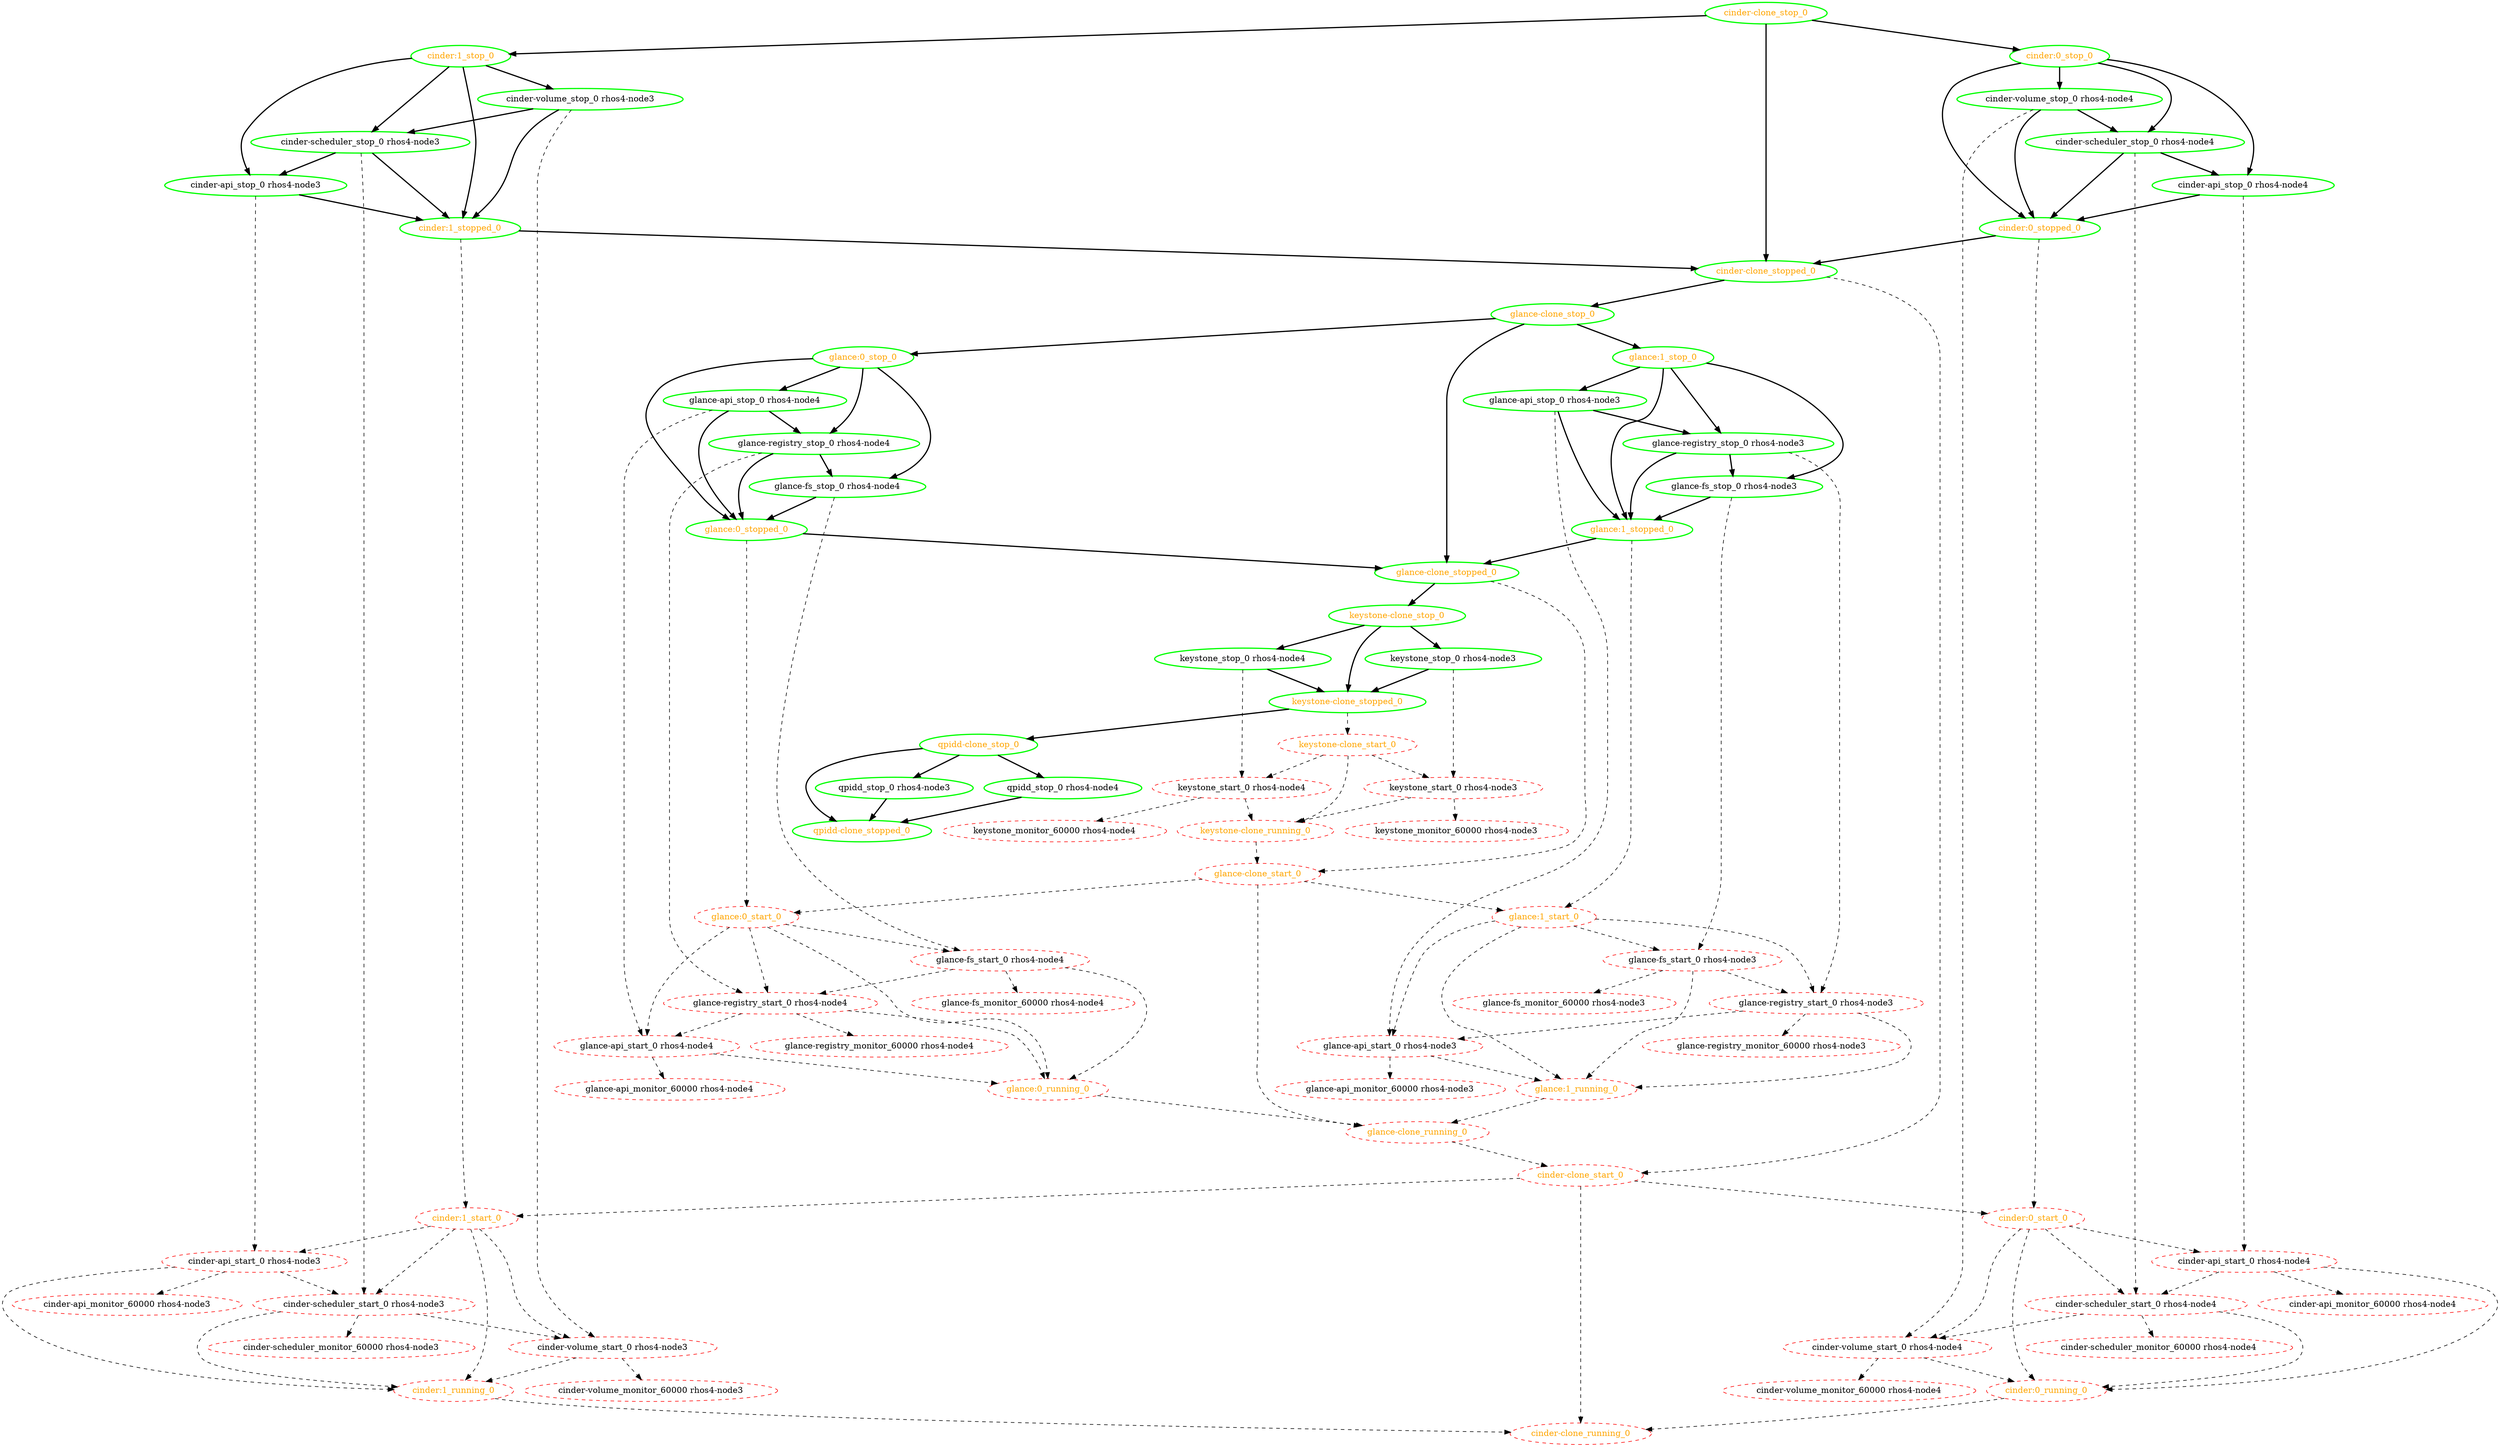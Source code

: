 digraph "g" {
"cinder-api_monitor_60000 rhos4-node3" [ style=dashed color="red" fontcolor="black"]
"cinder-api_monitor_60000 rhos4-node4" [ style=dashed color="red" fontcolor="black"]
"cinder-api_start_0 rhos4-node3" -> "cinder-api_monitor_60000 rhos4-node3" [ style = dashed]
"cinder-api_start_0 rhos4-node3" -> "cinder-scheduler_start_0 rhos4-node3" [ style = dashed]
"cinder-api_start_0 rhos4-node3" -> "cinder:1_running_0" [ style = dashed]
"cinder-api_start_0 rhos4-node3" [ style=dashed color="red" fontcolor="black"]
"cinder-api_start_0 rhos4-node4" -> "cinder-api_monitor_60000 rhos4-node4" [ style = dashed]
"cinder-api_start_0 rhos4-node4" -> "cinder-scheduler_start_0 rhos4-node4" [ style = dashed]
"cinder-api_start_0 rhos4-node4" -> "cinder:0_running_0" [ style = dashed]
"cinder-api_start_0 rhos4-node4" [ style=dashed color="red" fontcolor="black"]
"cinder-api_stop_0 rhos4-node3" -> "cinder-api_start_0 rhos4-node3" [ style = dashed]
"cinder-api_stop_0 rhos4-node3" -> "cinder:1_stopped_0" [ style = bold]
"cinder-api_stop_0 rhos4-node3" [ style=bold color="green" fontcolor="black"]
"cinder-api_stop_0 rhos4-node4" -> "cinder-api_start_0 rhos4-node4" [ style = dashed]
"cinder-api_stop_0 rhos4-node4" -> "cinder:0_stopped_0" [ style = bold]
"cinder-api_stop_0 rhos4-node4" [ style=bold color="green" fontcolor="black"]
"cinder-clone_running_0" [ style=dashed color="red" fontcolor="orange"]
"cinder-clone_start_0" -> "cinder-clone_running_0" [ style = dashed]
"cinder-clone_start_0" -> "cinder:0_start_0" [ style = dashed]
"cinder-clone_start_0" -> "cinder:1_start_0" [ style = dashed]
"cinder-clone_start_0" [ style=dashed color="red" fontcolor="orange"]
"cinder-clone_stop_0" -> "cinder-clone_stopped_0" [ style = bold]
"cinder-clone_stop_0" -> "cinder:0_stop_0" [ style = bold]
"cinder-clone_stop_0" -> "cinder:1_stop_0" [ style = bold]
"cinder-clone_stop_0" [ style=bold color="green" fontcolor="orange"]
"cinder-clone_stopped_0" -> "cinder-clone_start_0" [ style = dashed]
"cinder-clone_stopped_0" -> "glance-clone_stop_0" [ style = bold]
"cinder-clone_stopped_0" [ style=bold color="green" fontcolor="orange"]
"cinder-scheduler_monitor_60000 rhos4-node3" [ style=dashed color="red" fontcolor="black"]
"cinder-scheduler_monitor_60000 rhos4-node4" [ style=dashed color="red" fontcolor="black"]
"cinder-scheduler_start_0 rhos4-node3" -> "cinder-scheduler_monitor_60000 rhos4-node3" [ style = dashed]
"cinder-scheduler_start_0 rhos4-node3" -> "cinder-volume_start_0 rhos4-node3" [ style = dashed]
"cinder-scheduler_start_0 rhos4-node3" -> "cinder:1_running_0" [ style = dashed]
"cinder-scheduler_start_0 rhos4-node3" [ style=dashed color="red" fontcolor="black"]
"cinder-scheduler_start_0 rhos4-node4" -> "cinder-scheduler_monitor_60000 rhos4-node4" [ style = dashed]
"cinder-scheduler_start_0 rhos4-node4" -> "cinder-volume_start_0 rhos4-node4" [ style = dashed]
"cinder-scheduler_start_0 rhos4-node4" -> "cinder:0_running_0" [ style = dashed]
"cinder-scheduler_start_0 rhos4-node4" [ style=dashed color="red" fontcolor="black"]
"cinder-scheduler_stop_0 rhos4-node3" -> "cinder-api_stop_0 rhos4-node3" [ style = bold]
"cinder-scheduler_stop_0 rhos4-node3" -> "cinder-scheduler_start_0 rhos4-node3" [ style = dashed]
"cinder-scheduler_stop_0 rhos4-node3" -> "cinder:1_stopped_0" [ style = bold]
"cinder-scheduler_stop_0 rhos4-node3" [ style=bold color="green" fontcolor="black"]
"cinder-scheduler_stop_0 rhos4-node4" -> "cinder-api_stop_0 rhos4-node4" [ style = bold]
"cinder-scheduler_stop_0 rhos4-node4" -> "cinder-scheduler_start_0 rhos4-node4" [ style = dashed]
"cinder-scheduler_stop_0 rhos4-node4" -> "cinder:0_stopped_0" [ style = bold]
"cinder-scheduler_stop_0 rhos4-node4" [ style=bold color="green" fontcolor="black"]
"cinder-volume_monitor_60000 rhos4-node3" [ style=dashed color="red" fontcolor="black"]
"cinder-volume_monitor_60000 rhos4-node4" [ style=dashed color="red" fontcolor="black"]
"cinder-volume_start_0 rhos4-node3" -> "cinder-volume_monitor_60000 rhos4-node3" [ style = dashed]
"cinder-volume_start_0 rhos4-node3" -> "cinder:1_running_0" [ style = dashed]
"cinder-volume_start_0 rhos4-node3" [ style=dashed color="red" fontcolor="black"]
"cinder-volume_start_0 rhos4-node4" -> "cinder-volume_monitor_60000 rhos4-node4" [ style = dashed]
"cinder-volume_start_0 rhos4-node4" -> "cinder:0_running_0" [ style = dashed]
"cinder-volume_start_0 rhos4-node4" [ style=dashed color="red" fontcolor="black"]
"cinder-volume_stop_0 rhos4-node3" -> "cinder-scheduler_stop_0 rhos4-node3" [ style = bold]
"cinder-volume_stop_0 rhos4-node3" -> "cinder-volume_start_0 rhos4-node3" [ style = dashed]
"cinder-volume_stop_0 rhos4-node3" -> "cinder:1_stopped_0" [ style = bold]
"cinder-volume_stop_0 rhos4-node3" [ style=bold color="green" fontcolor="black"]
"cinder-volume_stop_0 rhos4-node4" -> "cinder-scheduler_stop_0 rhos4-node4" [ style = bold]
"cinder-volume_stop_0 rhos4-node4" -> "cinder-volume_start_0 rhos4-node4" [ style = dashed]
"cinder-volume_stop_0 rhos4-node4" -> "cinder:0_stopped_0" [ style = bold]
"cinder-volume_stop_0 rhos4-node4" [ style=bold color="green" fontcolor="black"]
"cinder:0_running_0" -> "cinder-clone_running_0" [ style = dashed]
"cinder:0_running_0" [ style=dashed color="red" fontcolor="orange"]
"cinder:0_start_0" -> "cinder-api_start_0 rhos4-node4" [ style = dashed]
"cinder:0_start_0" -> "cinder-scheduler_start_0 rhos4-node4" [ style = dashed]
"cinder:0_start_0" -> "cinder-volume_start_0 rhos4-node4" [ style = dashed]
"cinder:0_start_0" -> "cinder:0_running_0" [ style = dashed]
"cinder:0_start_0" [ style=dashed color="red" fontcolor="orange"]
"cinder:0_stop_0" -> "cinder-api_stop_0 rhos4-node4" [ style = bold]
"cinder:0_stop_0" -> "cinder-scheduler_stop_0 rhos4-node4" [ style = bold]
"cinder:0_stop_0" -> "cinder-volume_stop_0 rhos4-node4" [ style = bold]
"cinder:0_stop_0" -> "cinder:0_stopped_0" [ style = bold]
"cinder:0_stop_0" [ style=bold color="green" fontcolor="orange"]
"cinder:0_stopped_0" -> "cinder-clone_stopped_0" [ style = bold]
"cinder:0_stopped_0" -> "cinder:0_start_0" [ style = dashed]
"cinder:0_stopped_0" [ style=bold color="green" fontcolor="orange"]
"cinder:1_running_0" -> "cinder-clone_running_0" [ style = dashed]
"cinder:1_running_0" [ style=dashed color="red" fontcolor="orange"]
"cinder:1_start_0" -> "cinder-api_start_0 rhos4-node3" [ style = dashed]
"cinder:1_start_0" -> "cinder-scheduler_start_0 rhos4-node3" [ style = dashed]
"cinder:1_start_0" -> "cinder-volume_start_0 rhos4-node3" [ style = dashed]
"cinder:1_start_0" -> "cinder:1_running_0" [ style = dashed]
"cinder:1_start_0" [ style=dashed color="red" fontcolor="orange"]
"cinder:1_stop_0" -> "cinder-api_stop_0 rhos4-node3" [ style = bold]
"cinder:1_stop_0" -> "cinder-scheduler_stop_0 rhos4-node3" [ style = bold]
"cinder:1_stop_0" -> "cinder-volume_stop_0 rhos4-node3" [ style = bold]
"cinder:1_stop_0" -> "cinder:1_stopped_0" [ style = bold]
"cinder:1_stop_0" [ style=bold color="green" fontcolor="orange"]
"cinder:1_stopped_0" -> "cinder-clone_stopped_0" [ style = bold]
"cinder:1_stopped_0" -> "cinder:1_start_0" [ style = dashed]
"cinder:1_stopped_0" [ style=bold color="green" fontcolor="orange"]
"glance-api_monitor_60000 rhos4-node3" [ style=dashed color="red" fontcolor="black"]
"glance-api_monitor_60000 rhos4-node4" [ style=dashed color="red" fontcolor="black"]
"glance-api_start_0 rhos4-node3" -> "glance-api_monitor_60000 rhos4-node3" [ style = dashed]
"glance-api_start_0 rhos4-node3" -> "glance:1_running_0" [ style = dashed]
"glance-api_start_0 rhos4-node3" [ style=dashed color="red" fontcolor="black"]
"glance-api_start_0 rhos4-node4" -> "glance-api_monitor_60000 rhos4-node4" [ style = dashed]
"glance-api_start_0 rhos4-node4" -> "glance:0_running_0" [ style = dashed]
"glance-api_start_0 rhos4-node4" [ style=dashed color="red" fontcolor="black"]
"glance-api_stop_0 rhos4-node3" -> "glance-api_start_0 rhos4-node3" [ style = dashed]
"glance-api_stop_0 rhos4-node3" -> "glance-registry_stop_0 rhos4-node3" [ style = bold]
"glance-api_stop_0 rhos4-node3" -> "glance:1_stopped_0" [ style = bold]
"glance-api_stop_0 rhos4-node3" [ style=bold color="green" fontcolor="black"]
"glance-api_stop_0 rhos4-node4" -> "glance-api_start_0 rhos4-node4" [ style = dashed]
"glance-api_stop_0 rhos4-node4" -> "glance-registry_stop_0 rhos4-node4" [ style = bold]
"glance-api_stop_0 rhos4-node4" -> "glance:0_stopped_0" [ style = bold]
"glance-api_stop_0 rhos4-node4" [ style=bold color="green" fontcolor="black"]
"glance-clone_running_0" -> "cinder-clone_start_0" [ style = dashed]
"glance-clone_running_0" [ style=dashed color="red" fontcolor="orange"]
"glance-clone_start_0" -> "glance-clone_running_0" [ style = dashed]
"glance-clone_start_0" -> "glance:0_start_0" [ style = dashed]
"glance-clone_start_0" -> "glance:1_start_0" [ style = dashed]
"glance-clone_start_0" [ style=dashed color="red" fontcolor="orange"]
"glance-clone_stop_0" -> "glance-clone_stopped_0" [ style = bold]
"glance-clone_stop_0" -> "glance:0_stop_0" [ style = bold]
"glance-clone_stop_0" -> "glance:1_stop_0" [ style = bold]
"glance-clone_stop_0" [ style=bold color="green" fontcolor="orange"]
"glance-clone_stopped_0" -> "glance-clone_start_0" [ style = dashed]
"glance-clone_stopped_0" -> "keystone-clone_stop_0" [ style = bold]
"glance-clone_stopped_0" [ style=bold color="green" fontcolor="orange"]
"glance-fs_monitor_60000 rhos4-node3" [ style=dashed color="red" fontcolor="black"]
"glance-fs_monitor_60000 rhos4-node4" [ style=dashed color="red" fontcolor="black"]
"glance-fs_start_0 rhos4-node3" -> "glance-fs_monitor_60000 rhos4-node3" [ style = dashed]
"glance-fs_start_0 rhos4-node3" -> "glance-registry_start_0 rhos4-node3" [ style = dashed]
"glance-fs_start_0 rhos4-node3" -> "glance:1_running_0" [ style = dashed]
"glance-fs_start_0 rhos4-node3" [ style=dashed color="red" fontcolor="black"]
"glance-fs_start_0 rhos4-node4" -> "glance-fs_monitor_60000 rhos4-node4" [ style = dashed]
"glance-fs_start_0 rhos4-node4" -> "glance-registry_start_0 rhos4-node4" [ style = dashed]
"glance-fs_start_0 rhos4-node4" -> "glance:0_running_0" [ style = dashed]
"glance-fs_start_0 rhos4-node4" [ style=dashed color="red" fontcolor="black"]
"glance-fs_stop_0 rhos4-node3" -> "glance-fs_start_0 rhos4-node3" [ style = dashed]
"glance-fs_stop_0 rhos4-node3" -> "glance:1_stopped_0" [ style = bold]
"glance-fs_stop_0 rhos4-node3" [ style=bold color="green" fontcolor="black"]
"glance-fs_stop_0 rhos4-node4" -> "glance-fs_start_0 rhos4-node4" [ style = dashed]
"glance-fs_stop_0 rhos4-node4" -> "glance:0_stopped_0" [ style = bold]
"glance-fs_stop_0 rhos4-node4" [ style=bold color="green" fontcolor="black"]
"glance-registry_monitor_60000 rhos4-node3" [ style=dashed color="red" fontcolor="black"]
"glance-registry_monitor_60000 rhos4-node4" [ style=dashed color="red" fontcolor="black"]
"glance-registry_start_0 rhos4-node3" -> "glance-api_start_0 rhos4-node3" [ style = dashed]
"glance-registry_start_0 rhos4-node3" -> "glance-registry_monitor_60000 rhos4-node3" [ style = dashed]
"glance-registry_start_0 rhos4-node3" -> "glance:1_running_0" [ style = dashed]
"glance-registry_start_0 rhos4-node3" [ style=dashed color="red" fontcolor="black"]
"glance-registry_start_0 rhos4-node4" -> "glance-api_start_0 rhos4-node4" [ style = dashed]
"glance-registry_start_0 rhos4-node4" -> "glance-registry_monitor_60000 rhos4-node4" [ style = dashed]
"glance-registry_start_0 rhos4-node4" -> "glance:0_running_0" [ style = dashed]
"glance-registry_start_0 rhos4-node4" [ style=dashed color="red" fontcolor="black"]
"glance-registry_stop_0 rhos4-node3" -> "glance-fs_stop_0 rhos4-node3" [ style = bold]
"glance-registry_stop_0 rhos4-node3" -> "glance-registry_start_0 rhos4-node3" [ style = dashed]
"glance-registry_stop_0 rhos4-node3" -> "glance:1_stopped_0" [ style = bold]
"glance-registry_stop_0 rhos4-node3" [ style=bold color="green" fontcolor="black"]
"glance-registry_stop_0 rhos4-node4" -> "glance-fs_stop_0 rhos4-node4" [ style = bold]
"glance-registry_stop_0 rhos4-node4" -> "glance-registry_start_0 rhos4-node4" [ style = dashed]
"glance-registry_stop_0 rhos4-node4" -> "glance:0_stopped_0" [ style = bold]
"glance-registry_stop_0 rhos4-node4" [ style=bold color="green" fontcolor="black"]
"glance:0_running_0" -> "glance-clone_running_0" [ style = dashed]
"glance:0_running_0" [ style=dashed color="red" fontcolor="orange"]
"glance:0_start_0" -> "glance-api_start_0 rhos4-node4" [ style = dashed]
"glance:0_start_0" -> "glance-fs_start_0 rhos4-node4" [ style = dashed]
"glance:0_start_0" -> "glance-registry_start_0 rhos4-node4" [ style = dashed]
"glance:0_start_0" -> "glance:0_running_0" [ style = dashed]
"glance:0_start_0" [ style=dashed color="red" fontcolor="orange"]
"glance:0_stop_0" -> "glance-api_stop_0 rhos4-node4" [ style = bold]
"glance:0_stop_0" -> "glance-fs_stop_0 rhos4-node4" [ style = bold]
"glance:0_stop_0" -> "glance-registry_stop_0 rhos4-node4" [ style = bold]
"glance:0_stop_0" -> "glance:0_stopped_0" [ style = bold]
"glance:0_stop_0" [ style=bold color="green" fontcolor="orange"]
"glance:0_stopped_0" -> "glance-clone_stopped_0" [ style = bold]
"glance:0_stopped_0" -> "glance:0_start_0" [ style = dashed]
"glance:0_stopped_0" [ style=bold color="green" fontcolor="orange"]
"glance:1_running_0" -> "glance-clone_running_0" [ style = dashed]
"glance:1_running_0" [ style=dashed color="red" fontcolor="orange"]
"glance:1_start_0" -> "glance-api_start_0 rhos4-node3" [ style = dashed]
"glance:1_start_0" -> "glance-fs_start_0 rhos4-node3" [ style = dashed]
"glance:1_start_0" -> "glance-registry_start_0 rhos4-node3" [ style = dashed]
"glance:1_start_0" -> "glance:1_running_0" [ style = dashed]
"glance:1_start_0" [ style=dashed color="red" fontcolor="orange"]
"glance:1_stop_0" -> "glance-api_stop_0 rhos4-node3" [ style = bold]
"glance:1_stop_0" -> "glance-fs_stop_0 rhos4-node3" [ style = bold]
"glance:1_stop_0" -> "glance-registry_stop_0 rhos4-node3" [ style = bold]
"glance:1_stop_0" -> "glance:1_stopped_0" [ style = bold]
"glance:1_stop_0" [ style=bold color="green" fontcolor="orange"]
"glance:1_stopped_0" -> "glance-clone_stopped_0" [ style = bold]
"glance:1_stopped_0" -> "glance:1_start_0" [ style = dashed]
"glance:1_stopped_0" [ style=bold color="green" fontcolor="orange"]
"keystone-clone_running_0" -> "glance-clone_start_0" [ style = dashed]
"keystone-clone_running_0" [ style=dashed color="red" fontcolor="orange"]
"keystone-clone_start_0" -> "keystone-clone_running_0" [ style = dashed]
"keystone-clone_start_0" -> "keystone_start_0 rhos4-node3" [ style = dashed]
"keystone-clone_start_0" -> "keystone_start_0 rhos4-node4" [ style = dashed]
"keystone-clone_start_0" [ style=dashed color="red" fontcolor="orange"]
"keystone-clone_stop_0" -> "keystone-clone_stopped_0" [ style = bold]
"keystone-clone_stop_0" -> "keystone_stop_0 rhos4-node3" [ style = bold]
"keystone-clone_stop_0" -> "keystone_stop_0 rhos4-node4" [ style = bold]
"keystone-clone_stop_0" [ style=bold color="green" fontcolor="orange"]
"keystone-clone_stopped_0" -> "keystone-clone_start_0" [ style = dashed]
"keystone-clone_stopped_0" -> "qpidd-clone_stop_0" [ style = bold]
"keystone-clone_stopped_0" [ style=bold color="green" fontcolor="orange"]
"keystone_monitor_60000 rhos4-node3" [ style=dashed color="red" fontcolor="black"]
"keystone_monitor_60000 rhos4-node4" [ style=dashed color="red" fontcolor="black"]
"keystone_start_0 rhos4-node3" -> "keystone-clone_running_0" [ style = dashed]
"keystone_start_0 rhos4-node3" -> "keystone_monitor_60000 rhos4-node3" [ style = dashed]
"keystone_start_0 rhos4-node3" [ style=dashed color="red" fontcolor="black"]
"keystone_start_0 rhos4-node4" -> "keystone-clone_running_0" [ style = dashed]
"keystone_start_0 rhos4-node4" -> "keystone_monitor_60000 rhos4-node4" [ style = dashed]
"keystone_start_0 rhos4-node4" [ style=dashed color="red" fontcolor="black"]
"keystone_stop_0 rhos4-node3" -> "keystone-clone_stopped_0" [ style = bold]
"keystone_stop_0 rhos4-node3" -> "keystone_start_0 rhos4-node3" [ style = dashed]
"keystone_stop_0 rhos4-node3" [ style=bold color="green" fontcolor="black"]
"keystone_stop_0 rhos4-node4" -> "keystone-clone_stopped_0" [ style = bold]
"keystone_stop_0 rhos4-node4" -> "keystone_start_0 rhos4-node4" [ style = dashed]
"keystone_stop_0 rhos4-node4" [ style=bold color="green" fontcolor="black"]
"qpidd-clone_stop_0" -> "qpidd-clone_stopped_0" [ style = bold]
"qpidd-clone_stop_0" -> "qpidd_stop_0 rhos4-node3" [ style = bold]
"qpidd-clone_stop_0" -> "qpidd_stop_0 rhos4-node4" [ style = bold]
"qpidd-clone_stop_0" [ style=bold color="green" fontcolor="orange"]
"qpidd-clone_stopped_0" [ style=bold color="green" fontcolor="orange"]
"qpidd_stop_0 rhos4-node3" -> "qpidd-clone_stopped_0" [ style = bold]
"qpidd_stop_0 rhos4-node3" [ style=bold color="green" fontcolor="black"]
"qpidd_stop_0 rhos4-node4" -> "qpidd-clone_stopped_0" [ style = bold]
"qpidd_stop_0 rhos4-node4" [ style=bold color="green" fontcolor="black"]
}
